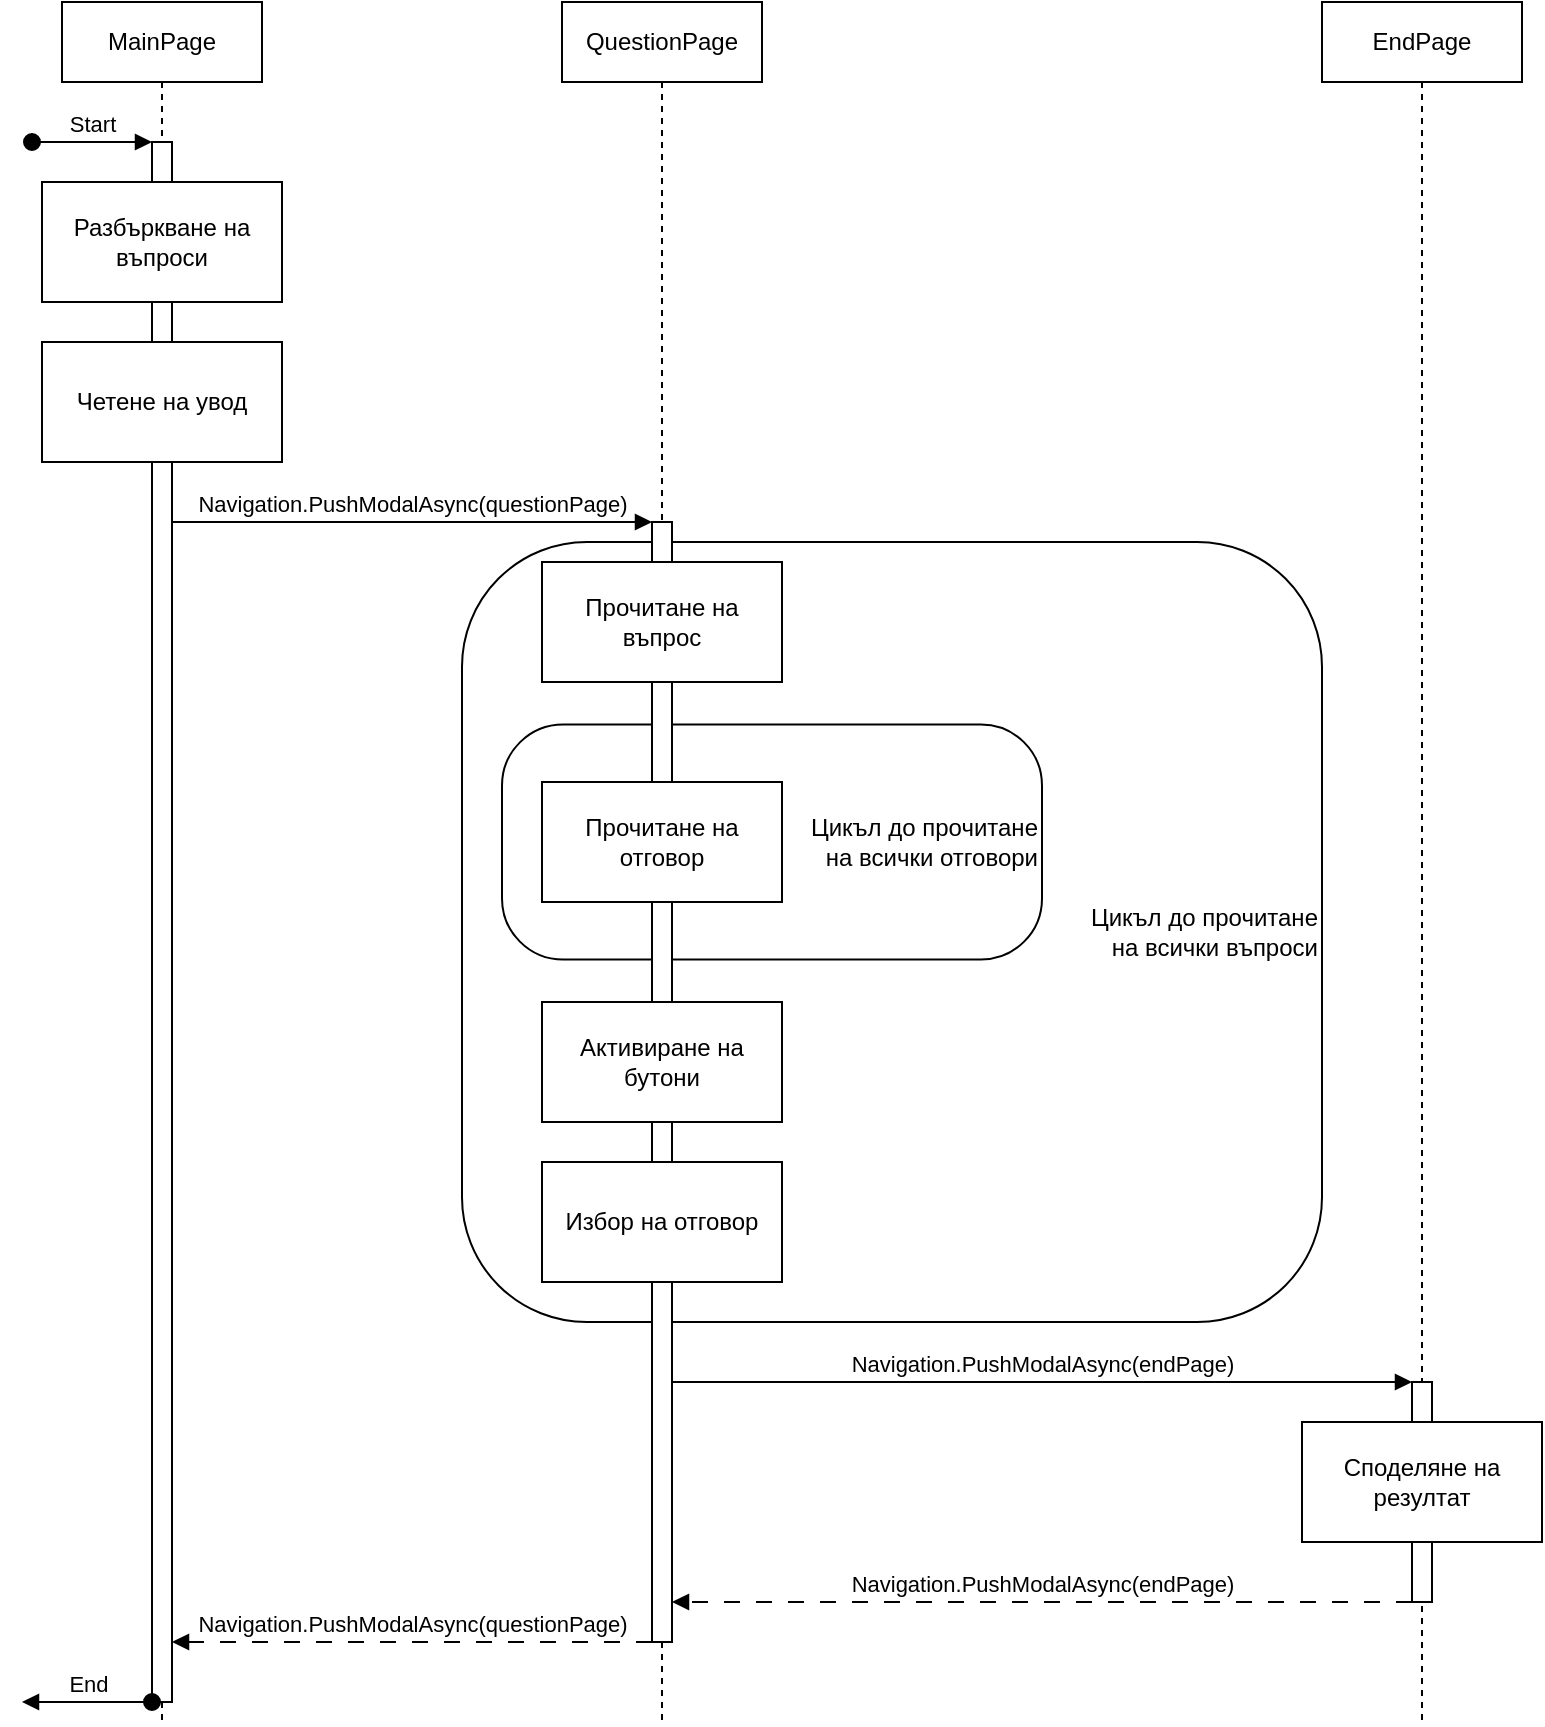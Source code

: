 <mxfile version="21.2.9" type="device">
  <diagram name="Page-1" id="2YBvvXClWsGukQMizWep">
    <mxGraphModel dx="905" dy="528" grid="1" gridSize="10" guides="1" tooltips="1" connect="1" arrows="1" fold="1" page="1" pageScale="1" pageWidth="850" pageHeight="1100" math="0" shadow="0">
      <root>
        <mxCell id="0" />
        <mxCell id="1" parent="0" />
        <mxCell id="6Rw25bZs_Yv3dwWG4H6K-8" value="&lt;blockquote style=&quot;margin: 0 0 0 40px; border: none; padding: 0px;&quot;&gt;&lt;/blockquote&gt;&lt;span style=&quot;background-color: initial;&quot;&gt;Цикъл до прочитане&lt;/span&gt;&lt;br&gt;на всички въпроси" style="rounded=1;whiteSpace=wrap;html=1;arcSize=16;align=right;" vertex="1" parent="1">
          <mxGeometry x="240" y="310" width="430" height="390" as="geometry" />
        </mxCell>
        <mxCell id="6Rw25bZs_Yv3dwWG4H6K-7" value="&lt;blockquote style=&quot;margin: 0 0 0 40px; border: none; padding: 0px;&quot;&gt;&lt;/blockquote&gt;&lt;span style=&quot;background-color: initial;&quot;&gt;Цикъл до прочитане&lt;/span&gt;&lt;br&gt;на всички отговори" style="rounded=1;whiteSpace=wrap;html=1;arcSize=26;align=right;" vertex="1" parent="1">
          <mxGeometry x="260" y="401.25" width="270" height="117.5" as="geometry" />
        </mxCell>
        <mxCell id="aM9ryv3xv72pqoxQDRHE-1" value="MainPage" style="shape=umlLifeline;perimeter=lifelinePerimeter;whiteSpace=wrap;html=1;container=0;dropTarget=0;collapsible=0;recursiveResize=0;outlineConnect=0;portConstraint=eastwest;newEdgeStyle={&quot;edgeStyle&quot;:&quot;elbowEdgeStyle&quot;,&quot;elbow&quot;:&quot;vertical&quot;,&quot;curved&quot;:0,&quot;rounded&quot;:0};" parent="1" vertex="1">
          <mxGeometry x="40" y="40" width="100" height="860" as="geometry" />
        </mxCell>
        <mxCell id="aM9ryv3xv72pqoxQDRHE-2" value="" style="html=1;points=[];perimeter=orthogonalPerimeter;outlineConnect=0;targetShapes=umlLifeline;portConstraint=eastwest;newEdgeStyle={&quot;edgeStyle&quot;:&quot;elbowEdgeStyle&quot;,&quot;elbow&quot;:&quot;vertical&quot;,&quot;curved&quot;:0,&quot;rounded&quot;:0};" parent="aM9ryv3xv72pqoxQDRHE-1" vertex="1">
          <mxGeometry x="45" y="70" width="10" height="780" as="geometry" />
        </mxCell>
        <mxCell id="aM9ryv3xv72pqoxQDRHE-3" value="Start" style="html=1;verticalAlign=bottom;startArrow=oval;endArrow=block;startSize=8;edgeStyle=elbowEdgeStyle;elbow=vertical;curved=0;rounded=0;" parent="aM9ryv3xv72pqoxQDRHE-1" target="aM9ryv3xv72pqoxQDRHE-2" edge="1">
          <mxGeometry relative="1" as="geometry">
            <mxPoint x="-15" y="70" as="sourcePoint" />
          </mxGeometry>
        </mxCell>
        <mxCell id="aM9ryv3xv72pqoxQDRHE-5" value="QuestionPage" style="shape=umlLifeline;perimeter=lifelinePerimeter;whiteSpace=wrap;html=1;container=0;dropTarget=0;collapsible=0;recursiveResize=0;outlineConnect=0;portConstraint=eastwest;newEdgeStyle={&quot;edgeStyle&quot;:&quot;elbowEdgeStyle&quot;,&quot;elbow&quot;:&quot;vertical&quot;,&quot;curved&quot;:0,&quot;rounded&quot;:0};" parent="1" vertex="1">
          <mxGeometry x="290" y="40" width="100" height="860" as="geometry" />
        </mxCell>
        <mxCell id="aM9ryv3xv72pqoxQDRHE-6" value="" style="html=1;points=[];perimeter=orthogonalPerimeter;outlineConnect=0;targetShapes=umlLifeline;portConstraint=eastwest;newEdgeStyle={&quot;edgeStyle&quot;:&quot;elbowEdgeStyle&quot;,&quot;elbow&quot;:&quot;vertical&quot;,&quot;curved&quot;:0,&quot;rounded&quot;:0};" parent="aM9ryv3xv72pqoxQDRHE-5" vertex="1">
          <mxGeometry x="45" y="260" width="10" height="560" as="geometry" />
        </mxCell>
        <mxCell id="aM9ryv3xv72pqoxQDRHE-7" value="Navigation.PushModalAsync(questionPage)" style="html=1;verticalAlign=bottom;endArrow=block;edgeStyle=elbowEdgeStyle;elbow=vertical;curved=0;rounded=0;" parent="1" source="aM9ryv3xv72pqoxQDRHE-2" target="aM9ryv3xv72pqoxQDRHE-6" edge="1">
          <mxGeometry relative="1" as="geometry">
            <mxPoint x="195" y="130" as="sourcePoint" />
            <Array as="points">
              <mxPoint x="170" y="300" />
              <mxPoint x="150" y="400" />
              <mxPoint x="220" y="220" />
              <mxPoint x="130" y="180" />
              <mxPoint x="180" y="120" />
            </Array>
          </mxGeometry>
        </mxCell>
        <mxCell id="6Rw25bZs_Yv3dwWG4H6K-1" value="Разбъркване на въпроси" style="rounded=0;whiteSpace=wrap;html=1;" vertex="1" parent="1">
          <mxGeometry x="30" y="130" width="120" height="60" as="geometry" />
        </mxCell>
        <mxCell id="6Rw25bZs_Yv3dwWG4H6K-2" value="Четене на увод" style="rounded=0;whiteSpace=wrap;html=1;" vertex="1" parent="1">
          <mxGeometry x="30" y="210" width="120" height="60" as="geometry" />
        </mxCell>
        <mxCell id="6Rw25bZs_Yv3dwWG4H6K-4" value="Прочитане на въпрос" style="rounded=0;whiteSpace=wrap;html=1;" vertex="1" parent="1">
          <mxGeometry x="280" y="320" width="120" height="60" as="geometry" />
        </mxCell>
        <mxCell id="6Rw25bZs_Yv3dwWG4H6K-5" value="Прочитане на отговор" style="rounded=0;whiteSpace=wrap;html=1;" vertex="1" parent="1">
          <mxGeometry x="280" y="430" width="120" height="60" as="geometry" />
        </mxCell>
        <mxCell id="6Rw25bZs_Yv3dwWG4H6K-9" value="Активиране на бутони" style="rounded=0;whiteSpace=wrap;html=1;" vertex="1" parent="1">
          <mxGeometry x="280" y="540" width="120" height="60" as="geometry" />
        </mxCell>
        <mxCell id="6Rw25bZs_Yv3dwWG4H6K-10" value="Избор на отговор" style="rounded=0;whiteSpace=wrap;html=1;" vertex="1" parent="1">
          <mxGeometry x="280" y="620" width="120" height="60" as="geometry" />
        </mxCell>
        <mxCell id="6Rw25bZs_Yv3dwWG4H6K-11" value="EndPage" style="shape=umlLifeline;perimeter=lifelinePerimeter;whiteSpace=wrap;html=1;container=0;dropTarget=0;collapsible=0;recursiveResize=0;outlineConnect=0;portConstraint=eastwest;newEdgeStyle={&quot;edgeStyle&quot;:&quot;elbowEdgeStyle&quot;,&quot;elbow&quot;:&quot;vertical&quot;,&quot;curved&quot;:0,&quot;rounded&quot;:0};" vertex="1" parent="1">
          <mxGeometry x="670" y="40" width="100" height="860" as="geometry" />
        </mxCell>
        <mxCell id="6Rw25bZs_Yv3dwWG4H6K-12" value="" style="html=1;points=[];perimeter=orthogonalPerimeter;outlineConnect=0;targetShapes=umlLifeline;portConstraint=eastwest;newEdgeStyle={&quot;edgeStyle&quot;:&quot;elbowEdgeStyle&quot;,&quot;elbow&quot;:&quot;vertical&quot;,&quot;curved&quot;:0,&quot;rounded&quot;:0};" vertex="1" parent="6Rw25bZs_Yv3dwWG4H6K-11">
          <mxGeometry x="45" y="690" width="10" height="110" as="geometry" />
        </mxCell>
        <mxCell id="6Rw25bZs_Yv3dwWG4H6K-13" value="Navigation.PushModalAsync(endPage)" style="html=1;verticalAlign=bottom;endArrow=block;edgeStyle=elbowEdgeStyle;elbow=vertical;curved=0;rounded=0;" edge="1" parent="1" source="aM9ryv3xv72pqoxQDRHE-6" target="6Rw25bZs_Yv3dwWG4H6K-12">
          <mxGeometry relative="1" as="geometry">
            <mxPoint x="350" y="730" as="sourcePoint" />
            <Array as="points">
              <mxPoint x="425" y="730" />
              <mxPoint x="405" y="830" />
              <mxPoint x="475" y="650" />
              <mxPoint x="385" y="610" />
              <mxPoint x="435" y="550" />
            </Array>
            <mxPoint x="590" y="730" as="targetPoint" />
          </mxGeometry>
        </mxCell>
        <mxCell id="6Rw25bZs_Yv3dwWG4H6K-14" value="Споделяне на резултат" style="rounded=0;whiteSpace=wrap;html=1;" vertex="1" parent="1">
          <mxGeometry x="660" y="750" width="120" height="60" as="geometry" />
        </mxCell>
        <mxCell id="6Rw25bZs_Yv3dwWG4H6K-15" value="Navigation.PushModalAsync(endPage)" style="html=1;verticalAlign=bottom;endArrow=block;edgeStyle=elbowEdgeStyle;elbow=vertical;curved=0;rounded=0;dashed=1;dashPattern=8 8;" edge="1" parent="1" source="6Rw25bZs_Yv3dwWG4H6K-12" target="aM9ryv3xv72pqoxQDRHE-6">
          <mxGeometry relative="1" as="geometry">
            <mxPoint x="355" y="740" as="sourcePoint" />
            <Array as="points">
              <mxPoint x="620" y="840" />
              <mxPoint x="435" y="810" />
              <mxPoint x="415" y="840" />
              <mxPoint x="485" y="660" />
              <mxPoint x="395" y="620" />
              <mxPoint x="445" y="560" />
            </Array>
            <mxPoint x="725" y="740" as="targetPoint" />
          </mxGeometry>
        </mxCell>
        <mxCell id="6Rw25bZs_Yv3dwWG4H6K-17" value="Navigation.PushModalAsync(questionPage)" style="html=1;verticalAlign=bottom;endArrow=block;edgeStyle=elbowEdgeStyle;elbow=vertical;curved=0;rounded=0;dashed=1;dashPattern=8 8;" edge="1" parent="1" source="aM9ryv3xv72pqoxQDRHE-6" target="aM9ryv3xv72pqoxQDRHE-2">
          <mxGeometry relative="1" as="geometry">
            <mxPoint x="725" y="850" as="sourcePoint" />
            <Array as="points">
              <mxPoint x="230" y="860" />
              <mxPoint x="170" y="840" />
              <mxPoint x="445" y="820" />
              <mxPoint x="425" y="850" />
              <mxPoint x="495" y="670" />
              <mxPoint x="405" y="630" />
              <mxPoint x="455" y="570" />
            </Array>
            <mxPoint x="355" y="850" as="targetPoint" />
            <mxPoint as="offset" />
          </mxGeometry>
        </mxCell>
        <mxCell id="6Rw25bZs_Yv3dwWG4H6K-18" value="End" style="html=1;verticalAlign=bottom;startArrow=oval;endArrow=block;startSize=8;edgeStyle=elbowEdgeStyle;elbow=vertical;curved=0;rounded=0;" edge="1" parent="1" source="aM9ryv3xv72pqoxQDRHE-2">
          <mxGeometry relative="1" as="geometry">
            <mxPoint x="60" y="930.44" as="sourcePoint" />
            <mxPoint x="20" y="890" as="targetPoint" />
          </mxGeometry>
        </mxCell>
      </root>
    </mxGraphModel>
  </diagram>
</mxfile>
